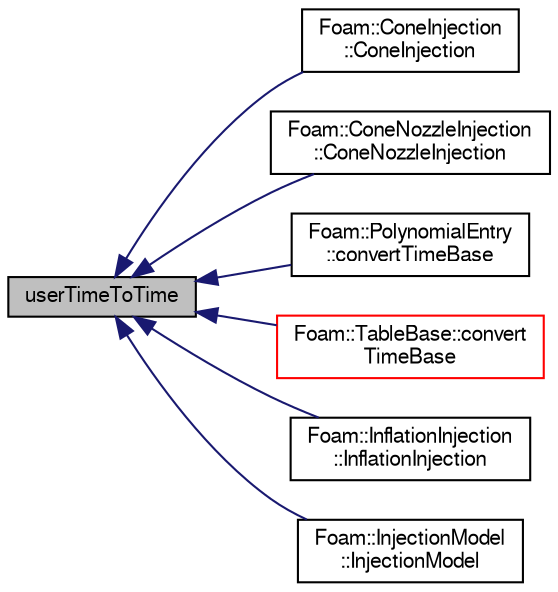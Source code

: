 digraph "userTimeToTime"
{
  bgcolor="transparent";
  edge [fontname="FreeSans",fontsize="10",labelfontname="FreeSans",labelfontsize="10"];
  node [fontname="FreeSans",fontsize="10",shape=record];
  rankdir="LR";
  Node1 [label="userTimeToTime",height=0.2,width=0.4,color="black", fillcolor="grey75", style="filled" fontcolor="black"];
  Node1 -> Node2 [dir="back",color="midnightblue",fontsize="10",style="solid",fontname="FreeSans"];
  Node2 [label="Foam::ConeInjection\l::ConeInjection",height=0.2,width=0.4,color="black",URL="$a00328.html#a27734237622b5ec96d4f9bd9ea1b72a1",tooltip="Construct from dictionary. "];
  Node1 -> Node3 [dir="back",color="midnightblue",fontsize="10",style="solid",fontname="FreeSans"];
  Node3 [label="Foam::ConeNozzleInjection\l::ConeNozzleInjection",height=0.2,width=0.4,color="black",URL="$a00329.html#a0a1cf5292f714d4aee4a0f846b16bfc0",tooltip="Construct from dictionary. "];
  Node1 -> Node4 [dir="back",color="midnightblue",fontsize="10",style="solid",fontname="FreeSans"];
  Node4 [label="Foam::PolynomialEntry\l::convertTimeBase",height=0.2,width=0.4,color="black",URL="$a01873.html#af4b04bcaf124d852d36e028312c3c9a6",tooltip="Convert time. "];
  Node1 -> Node5 [dir="back",color="midnightblue",fontsize="10",style="solid",fontname="FreeSans"];
  Node5 [label="Foam::TableBase::convert\lTimeBase",height=0.2,width=0.4,color="red",URL="$a02479.html#af4b04bcaf124d852d36e028312c3c9a6",tooltip="Convert time. "];
  Node1 -> Node6 [dir="back",color="midnightblue",fontsize="10",style="solid",fontname="FreeSans"];
  Node6 [label="Foam::InflationInjection\l::InflationInjection",height=0.2,width=0.4,color="black",URL="$a01061.html#a507ed754c52ed201d90a2c3fe5f09add",tooltip="Construct from dictionary. "];
  Node1 -> Node7 [dir="back",color="midnightblue",fontsize="10",style="solid",fontname="FreeSans"];
  Node7 [label="Foam::InjectionModel\l::InjectionModel",height=0.2,width=0.4,color="black",URL="$a01066.html#a6c37e64789e8b61dfc662338fc6e80c8",tooltip="Construct from dictionary. "];
}
